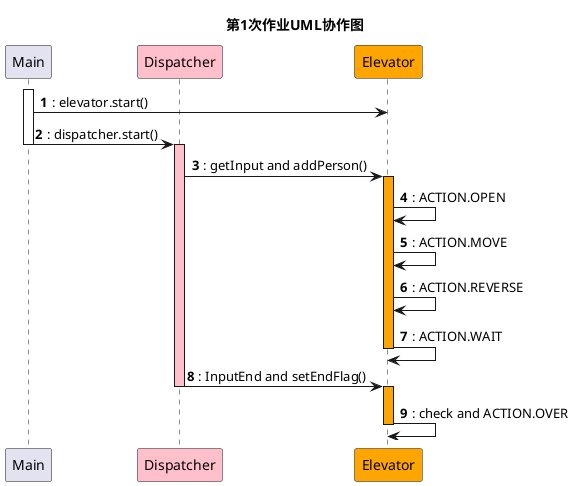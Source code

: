 @startuml
title 第1次作业UML协作图
autonumber
participant Main
participant Dispatcher #pink
participant Elevator #orange
activate Main
Main -> Elevator : : elevator.start()
Main -> Dispatcher: : dispatcher.start()
deactivate Main
activate Dispatcher #pink
Dispatcher -> Elevator : : getInput and addPerson()
activate Elevator #orange
Elevator -> Elevator : : ACTION.OPEN
Elevator -> Elevator : : ACTION.MOVE
Elevator -> Elevator : : ACTION.REVERSE
Elevator -> Elevator : : ACTION.WAIT
deactivate Elevator
Dispatcher -> Elevator : : InputEnd and setEndFlag()
deactivate Dispatcher
activate Elevator #orange
Elevator -> Elevator : : check and ACTION.OVER
deactivate Elevator

@enduml
